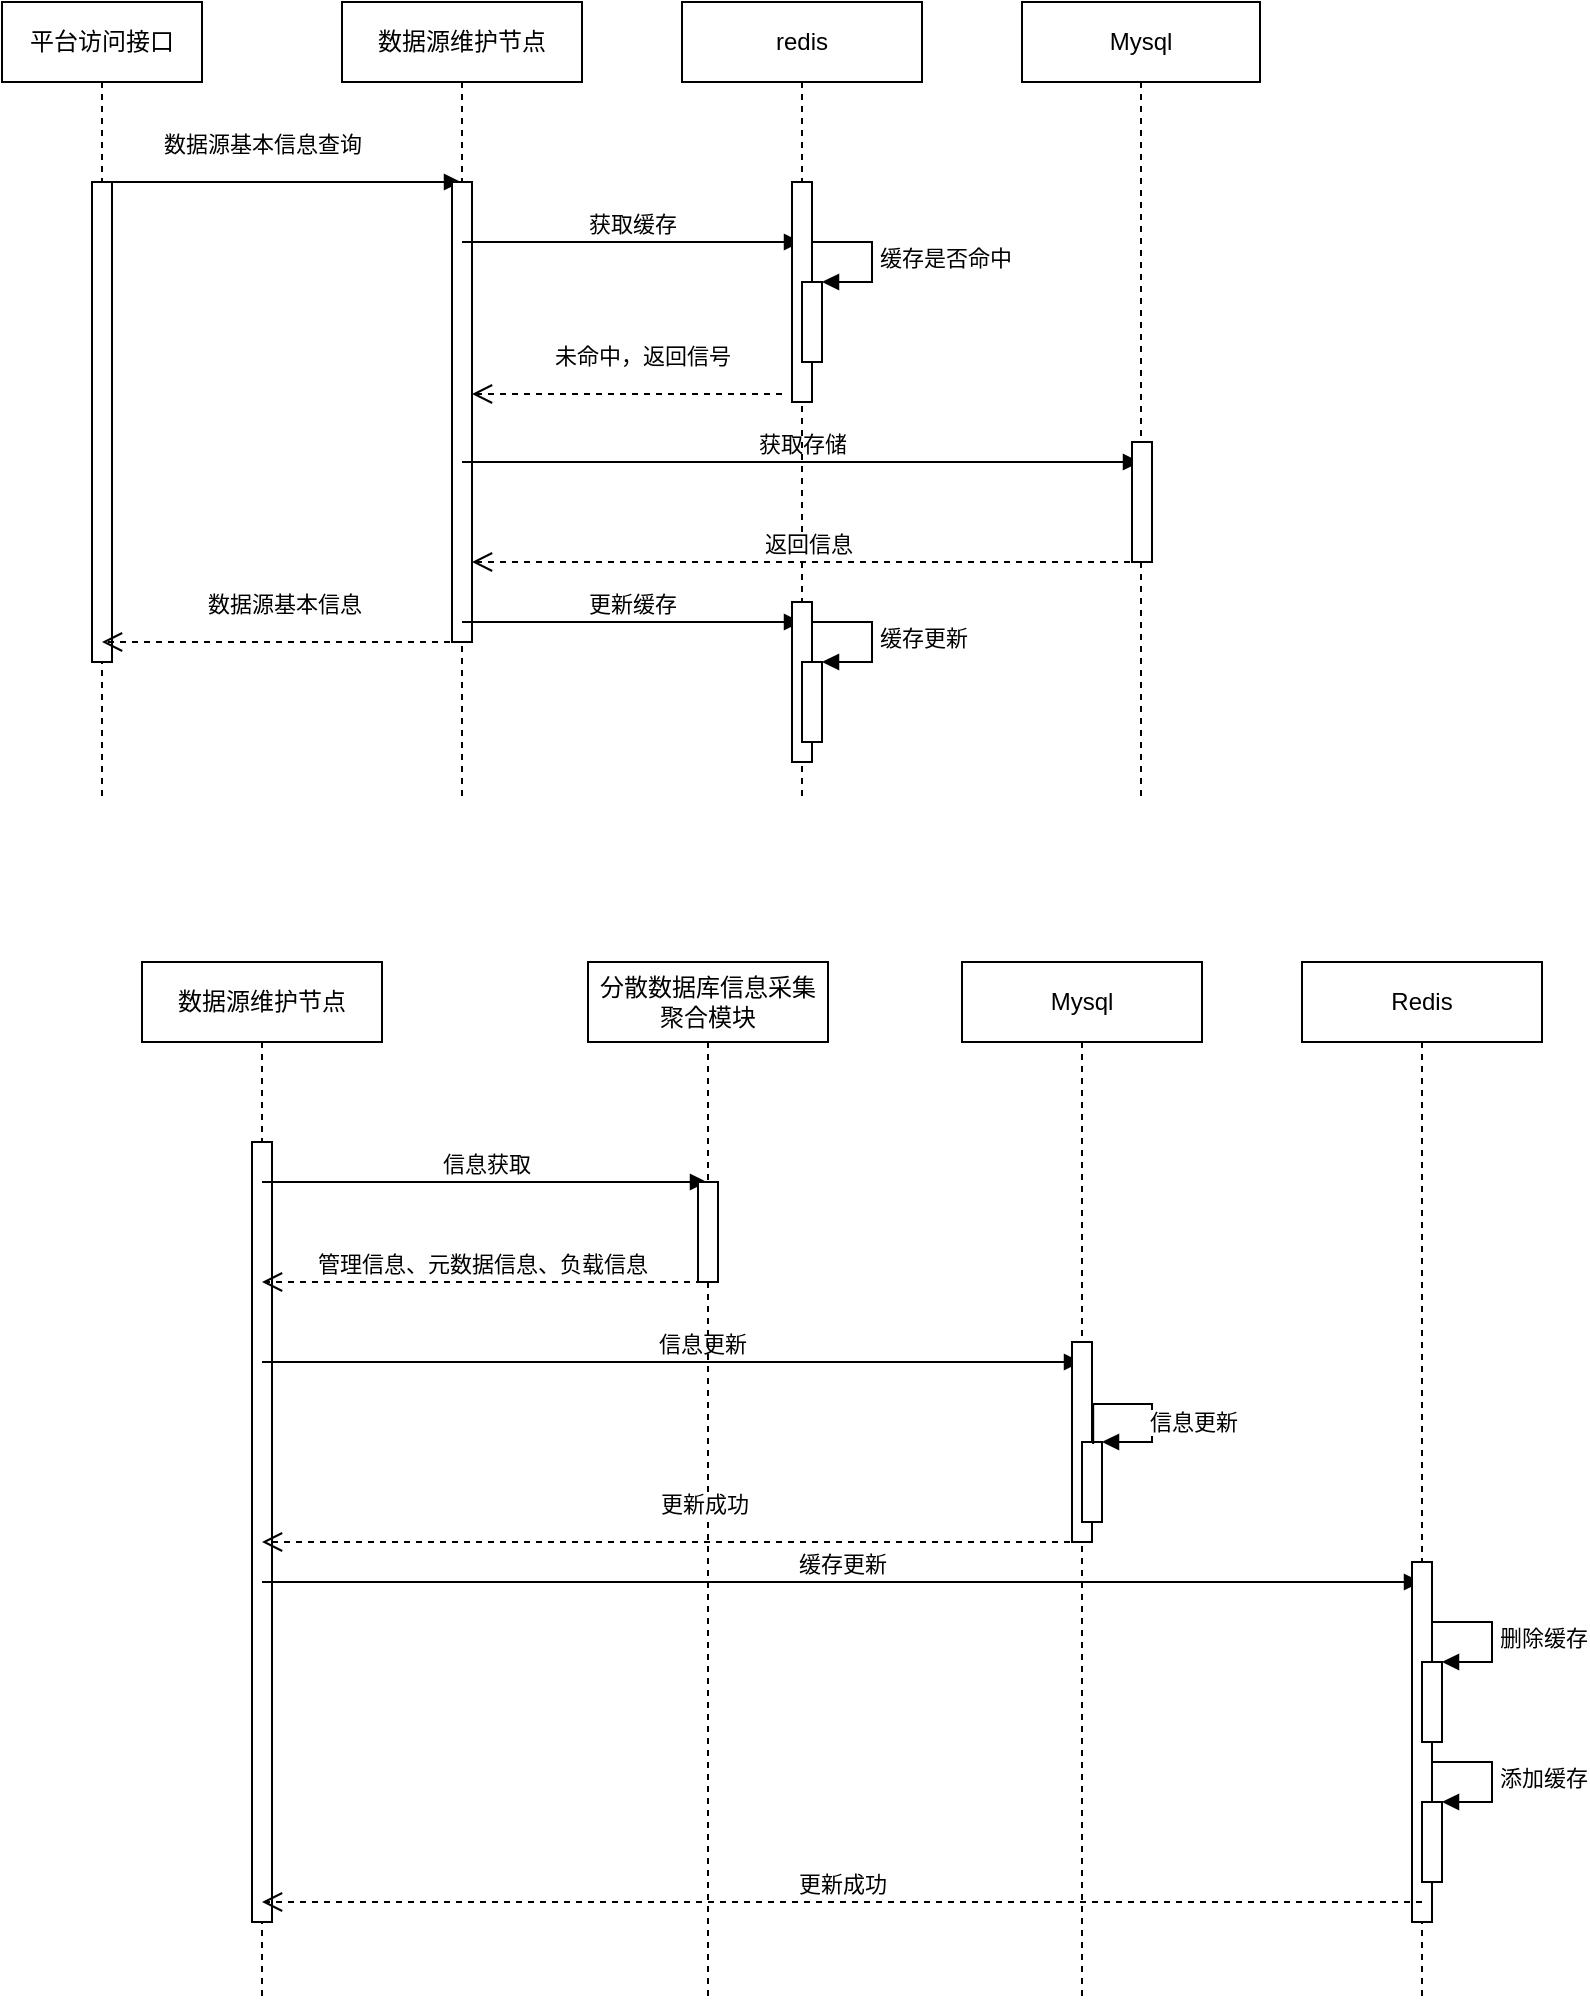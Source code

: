 <mxfile version="20.0.1" type="github">
  <diagram id="77X3sbEaQUG4GDiAxrND" name="第 1 页">
    <mxGraphModel dx="1038" dy="491" grid="1" gridSize="10" guides="1" tooltips="1" connect="1" arrows="1" fold="1" page="1" pageScale="1" pageWidth="827" pageHeight="1169" math="0" shadow="0">
      <root>
        <mxCell id="0" />
        <mxCell id="1" parent="0" />
        <mxCell id="Jy56EpTqwdUdhTVjnXrr-3" value="平台访问接口" style="shape=umlLifeline;perimeter=lifelinePerimeter;whiteSpace=wrap;html=1;container=1;collapsible=0;recursiveResize=0;outlineConnect=0;" parent="1" vertex="1">
          <mxGeometry x="150" y="80" width="100" height="400" as="geometry" />
        </mxCell>
        <mxCell id="Jy56EpTqwdUdhTVjnXrr-5" value="" style="html=1;points=[];perimeter=orthogonalPerimeter;" parent="Jy56EpTqwdUdhTVjnXrr-3" vertex="1">
          <mxGeometry x="45" y="90" width="10" height="240" as="geometry" />
        </mxCell>
        <mxCell id="Jy56EpTqwdUdhTVjnXrr-9" value="数据源基本信息查询" style="html=1;verticalAlign=bottom;endArrow=block;rounded=0;" parent="Jy56EpTqwdUdhTVjnXrr-3" target="Jy56EpTqwdUdhTVjnXrr-4" edge="1">
          <mxGeometry x="-0.109" y="10" width="80" relative="1" as="geometry">
            <mxPoint x="50" y="90" as="sourcePoint" />
            <mxPoint x="130" y="90" as="targetPoint" />
            <mxPoint as="offset" />
          </mxGeometry>
        </mxCell>
        <mxCell id="Jy56EpTqwdUdhTVjnXrr-4" value="数据源维护节点" style="shape=umlLifeline;perimeter=lifelinePerimeter;whiteSpace=wrap;html=1;container=1;collapsible=0;recursiveResize=0;outlineConnect=0;" parent="1" vertex="1">
          <mxGeometry x="320" y="80" width="120" height="400" as="geometry" />
        </mxCell>
        <mxCell id="Jy56EpTqwdUdhTVjnXrr-8" value="" style="html=1;points=[];perimeter=orthogonalPerimeter;" parent="Jy56EpTqwdUdhTVjnXrr-4" vertex="1">
          <mxGeometry x="55" y="90" width="10" height="230" as="geometry" />
        </mxCell>
        <mxCell id="9GAfawNivgOEyTLn1GdU-5" value="获取缓存" style="html=1;verticalAlign=bottom;endArrow=block;rounded=0;" parent="Jy56EpTqwdUdhTVjnXrr-4" target="9GAfawNivgOEyTLn1GdU-1" edge="1">
          <mxGeometry width="80" relative="1" as="geometry">
            <mxPoint x="60" y="120" as="sourcePoint" />
            <mxPoint x="140" y="120" as="targetPoint" />
          </mxGeometry>
        </mxCell>
        <mxCell id="9GAfawNivgOEyTLn1GdU-12" value="获取存储" style="html=1;verticalAlign=bottom;endArrow=block;rounded=0;" parent="Jy56EpTqwdUdhTVjnXrr-4" target="9GAfawNivgOEyTLn1GdU-3" edge="1">
          <mxGeometry width="80" relative="1" as="geometry">
            <mxPoint x="60" y="230" as="sourcePoint" />
            <mxPoint x="140" y="230" as="targetPoint" />
          </mxGeometry>
        </mxCell>
        <mxCell id="9GAfawNivgOEyTLn1GdU-15" value="更新缓存" style="html=1;verticalAlign=bottom;endArrow=block;rounded=0;" parent="Jy56EpTqwdUdhTVjnXrr-4" target="9GAfawNivgOEyTLn1GdU-1" edge="1">
          <mxGeometry width="80" relative="1" as="geometry">
            <mxPoint x="60" y="310" as="sourcePoint" />
            <mxPoint x="140" y="310" as="targetPoint" />
          </mxGeometry>
        </mxCell>
        <mxCell id="Jy56EpTqwdUdhTVjnXrr-20" value="数据源基本信息" style="html=1;verticalAlign=bottom;endArrow=open;dashed=1;endSize=8;rounded=0;" parent="1" edge="1">
          <mxGeometry x="-0.006" y="-10" relative="1" as="geometry">
            <mxPoint x="380" y="400" as="sourcePoint" />
            <mxPoint x="200" y="400" as="targetPoint" />
            <Array as="points">
              <mxPoint x="310.5" y="400" />
            </Array>
            <mxPoint as="offset" />
          </mxGeometry>
        </mxCell>
        <mxCell id="Jy56EpTqwdUdhTVjnXrr-24" value="数据源维护节点" style="shape=umlLifeline;perimeter=lifelinePerimeter;whiteSpace=wrap;html=1;container=1;collapsible=0;recursiveResize=0;outlineConnect=0;" parent="1" vertex="1">
          <mxGeometry x="220" y="560" width="120" height="520" as="geometry" />
        </mxCell>
        <mxCell id="Jy56EpTqwdUdhTVjnXrr-25" value="" style="html=1;points=[];perimeter=orthogonalPerimeter;" parent="Jy56EpTqwdUdhTVjnXrr-24" vertex="1">
          <mxGeometry x="55" y="90" width="10" height="390" as="geometry" />
        </mxCell>
        <mxCell id="Jy56EpTqwdUdhTVjnXrr-26" value="信息获取" style="html=1;verticalAlign=bottom;endArrow=block;rounded=0;" parent="Jy56EpTqwdUdhTVjnXrr-24" target="Jy56EpTqwdUdhTVjnXrr-30" edge="1">
          <mxGeometry width="80" relative="1" as="geometry">
            <mxPoint x="60" y="110" as="sourcePoint" />
            <mxPoint x="140" y="110" as="targetPoint" />
          </mxGeometry>
        </mxCell>
        <mxCell id="9GAfawNivgOEyTLn1GdU-36" value="信息更新" style="html=1;verticalAlign=bottom;endArrow=block;rounded=0;" parent="Jy56EpTqwdUdhTVjnXrr-24" target="9GAfawNivgOEyTLn1GdU-27" edge="1">
          <mxGeometry x="0.074" width="80" relative="1" as="geometry">
            <mxPoint x="60" y="200" as="sourcePoint" />
            <mxPoint x="140" y="200" as="targetPoint" />
            <mxPoint as="offset" />
          </mxGeometry>
        </mxCell>
        <mxCell id="9GAfawNivgOEyTLn1GdU-37" value="缓存更新" style="html=1;verticalAlign=bottom;endArrow=block;rounded=0;" parent="Jy56EpTqwdUdhTVjnXrr-24" target="9GAfawNivgOEyTLn1GdU-31" edge="1">
          <mxGeometry width="80" relative="1" as="geometry">
            <mxPoint x="60" y="310" as="sourcePoint" />
            <mxPoint x="140" y="310" as="targetPoint" />
          </mxGeometry>
        </mxCell>
        <mxCell id="Jy56EpTqwdUdhTVjnXrr-30" value="分散数据库信息采集聚合模块" style="shape=umlLifeline;perimeter=lifelinePerimeter;whiteSpace=wrap;html=1;container=1;collapsible=0;recursiveResize=0;outlineConnect=0;" parent="1" vertex="1">
          <mxGeometry x="443" y="560" width="120" height="520" as="geometry" />
        </mxCell>
        <mxCell id="Jy56EpTqwdUdhTVjnXrr-31" value="" style="html=1;points=[];perimeter=orthogonalPerimeter;" parent="Jy56EpTqwdUdhTVjnXrr-30" vertex="1">
          <mxGeometry x="55" y="110" width="10" height="50" as="geometry" />
        </mxCell>
        <mxCell id="Jy56EpTqwdUdhTVjnXrr-32" value="管理信息、元数据信息、负载信息" style="html=1;verticalAlign=bottom;endArrow=open;dashed=1;endSize=8;rounded=0;" parent="1" target="Jy56EpTqwdUdhTVjnXrr-24" edge="1">
          <mxGeometry relative="1" as="geometry">
            <mxPoint x="500" y="720" as="sourcePoint" />
            <mxPoint x="470" y="720" as="targetPoint" />
          </mxGeometry>
        </mxCell>
        <mxCell id="9GAfawNivgOEyTLn1GdU-1" value="redis" style="shape=umlLifeline;perimeter=lifelinePerimeter;whiteSpace=wrap;html=1;container=1;collapsible=0;recursiveResize=0;outlineConnect=0;" parent="1" vertex="1">
          <mxGeometry x="490" y="80" width="120" height="400" as="geometry" />
        </mxCell>
        <mxCell id="9GAfawNivgOEyTLn1GdU-2" value="" style="html=1;points=[];perimeter=orthogonalPerimeter;" parent="9GAfawNivgOEyTLn1GdU-1" vertex="1">
          <mxGeometry x="55" y="90" width="10" height="110" as="geometry" />
        </mxCell>
        <mxCell id="9GAfawNivgOEyTLn1GdU-6" value="" style="html=1;points=[];perimeter=orthogonalPerimeter;" parent="9GAfawNivgOEyTLn1GdU-1" vertex="1">
          <mxGeometry x="60" y="140" width="10" height="40" as="geometry" />
        </mxCell>
        <mxCell id="9GAfawNivgOEyTLn1GdU-7" value="缓存是否命中" style="edgeStyle=orthogonalEdgeStyle;html=1;align=left;spacingLeft=2;endArrow=block;rounded=0;entryX=1;entryY=0;" parent="9GAfawNivgOEyTLn1GdU-1" target="9GAfawNivgOEyTLn1GdU-6" edge="1">
          <mxGeometry relative="1" as="geometry">
            <mxPoint x="65" y="120" as="sourcePoint" />
            <Array as="points">
              <mxPoint x="95" y="120" />
            </Array>
          </mxGeometry>
        </mxCell>
        <mxCell id="9GAfawNivgOEyTLn1GdU-3" value="Mysql" style="shape=umlLifeline;perimeter=lifelinePerimeter;whiteSpace=wrap;html=1;container=1;collapsible=0;recursiveResize=0;outlineConnect=0;" parent="1" vertex="1">
          <mxGeometry x="660" y="80" width="119" height="400" as="geometry" />
        </mxCell>
        <mxCell id="9GAfawNivgOEyTLn1GdU-10" value="&lt;br&gt;未命中，返回信号" style="html=1;verticalAlign=bottom;endArrow=open;dashed=1;endSize=8;rounded=0;" parent="1" edge="1">
          <mxGeometry x="-0.097" y="-10" relative="1" as="geometry">
            <mxPoint x="540" y="276" as="sourcePoint" />
            <mxPoint x="385" y="276" as="targetPoint" />
            <mxPoint as="offset" />
          </mxGeometry>
        </mxCell>
        <mxCell id="9GAfawNivgOEyTLn1GdU-4" value="" style="html=1;points=[];perimeter=orthogonalPerimeter;" parent="1" vertex="1">
          <mxGeometry x="715" y="300" width="10" height="60" as="geometry" />
        </mxCell>
        <mxCell id="9GAfawNivgOEyTLn1GdU-13" value="返回信息" style="html=1;verticalAlign=bottom;endArrow=open;dashed=1;endSize=8;rounded=0;" parent="1" target="Jy56EpTqwdUdhTVjnXrr-8" edge="1">
          <mxGeometry relative="1" as="geometry">
            <mxPoint x="720" y="360" as="sourcePoint" />
            <mxPoint x="640" y="360" as="targetPoint" />
          </mxGeometry>
        </mxCell>
        <mxCell id="9GAfawNivgOEyTLn1GdU-14" value="" style="html=1;points=[];perimeter=orthogonalPerimeter;" parent="1" vertex="1">
          <mxGeometry x="545" y="380" width="10" height="80" as="geometry" />
        </mxCell>
        <mxCell id="9GAfawNivgOEyTLn1GdU-16" value="" style="html=1;points=[];perimeter=orthogonalPerimeter;" parent="1" vertex="1">
          <mxGeometry x="550" y="410" width="10" height="40" as="geometry" />
        </mxCell>
        <mxCell id="9GAfawNivgOEyTLn1GdU-17" value="缓存更新" style="edgeStyle=orthogonalEdgeStyle;html=1;align=left;spacingLeft=2;endArrow=block;rounded=0;entryX=1;entryY=0;" parent="1" target="9GAfawNivgOEyTLn1GdU-16" edge="1">
          <mxGeometry relative="1" as="geometry">
            <mxPoint x="555" y="390" as="sourcePoint" />
            <Array as="points">
              <mxPoint x="585" y="390" />
            </Array>
          </mxGeometry>
        </mxCell>
        <mxCell id="9GAfawNivgOEyTLn1GdU-27" value="Mysql" style="shape=umlLifeline;perimeter=lifelinePerimeter;whiteSpace=wrap;html=1;container=1;collapsible=0;recursiveResize=0;outlineConnect=0;" parent="1" vertex="1">
          <mxGeometry x="630" y="560" width="120" height="520" as="geometry" />
        </mxCell>
        <mxCell id="9GAfawNivgOEyTLn1GdU-28" value="" style="html=1;points=[];perimeter=orthogonalPerimeter;" parent="9GAfawNivgOEyTLn1GdU-27" vertex="1">
          <mxGeometry x="55" y="190" width="10" height="100" as="geometry" />
        </mxCell>
        <mxCell id="9GAfawNivgOEyTLn1GdU-29" value="" style="html=1;points=[];perimeter=orthogonalPerimeter;" parent="9GAfawNivgOEyTLn1GdU-27" vertex="1">
          <mxGeometry x="60" y="240" width="10" height="40" as="geometry" />
        </mxCell>
        <mxCell id="9GAfawNivgOEyTLn1GdU-30" value="信息更新" style="edgeStyle=orthogonalEdgeStyle;html=1;align=left;spacingLeft=2;endArrow=block;rounded=0;entryX=1;entryY=0;exitX=1.06;exitY=0.51;exitDx=0;exitDy=0;exitPerimeter=0;" parent="9GAfawNivgOEyTLn1GdU-27" source="9GAfawNivgOEyTLn1GdU-28" target="9GAfawNivgOEyTLn1GdU-29" edge="1">
          <mxGeometry x="0.251" y="-5" relative="1" as="geometry">
            <mxPoint x="65" y="120" as="sourcePoint" />
            <Array as="points">
              <mxPoint x="95" y="221" />
              <mxPoint x="95" y="240" />
            </Array>
            <mxPoint as="offset" />
          </mxGeometry>
        </mxCell>
        <mxCell id="9GAfawNivgOEyTLn1GdU-31" value="Redis" style="shape=umlLifeline;perimeter=lifelinePerimeter;whiteSpace=wrap;html=1;container=1;collapsible=0;recursiveResize=0;outlineConnect=0;" parent="1" vertex="1">
          <mxGeometry x="800" y="560" width="120" height="520" as="geometry" />
        </mxCell>
        <mxCell id="9GAfawNivgOEyTLn1GdU-32" value="" style="html=1;points=[];perimeter=orthogonalPerimeter;" parent="9GAfawNivgOEyTLn1GdU-31" vertex="1">
          <mxGeometry x="55" y="300" width="10" height="180" as="geometry" />
        </mxCell>
        <mxCell id="9GAfawNivgOEyTLn1GdU-38" value="" style="html=1;points=[];perimeter=orthogonalPerimeter;" parent="9GAfawNivgOEyTLn1GdU-31" vertex="1">
          <mxGeometry x="60" y="350" width="10" height="40" as="geometry" />
        </mxCell>
        <mxCell id="9GAfawNivgOEyTLn1GdU-39" value="删除缓存" style="edgeStyle=orthogonalEdgeStyle;html=1;align=left;spacingLeft=2;endArrow=block;rounded=0;entryX=1;entryY=0;" parent="9GAfawNivgOEyTLn1GdU-31" target="9GAfawNivgOEyTLn1GdU-38" edge="1">
          <mxGeometry relative="1" as="geometry">
            <mxPoint x="65" y="330" as="sourcePoint" />
            <Array as="points">
              <mxPoint x="95" y="330" />
            </Array>
          </mxGeometry>
        </mxCell>
        <mxCell id="9GAfawNivgOEyTLn1GdU-40" value="" style="html=1;points=[];perimeter=orthogonalPerimeter;" parent="9GAfawNivgOEyTLn1GdU-31" vertex="1">
          <mxGeometry x="60" y="420" width="10" height="40" as="geometry" />
        </mxCell>
        <mxCell id="9GAfawNivgOEyTLn1GdU-41" value="添加缓存" style="edgeStyle=orthogonalEdgeStyle;html=1;align=left;spacingLeft=2;endArrow=block;rounded=0;entryX=1;entryY=0;" parent="9GAfawNivgOEyTLn1GdU-31" target="9GAfawNivgOEyTLn1GdU-40" edge="1">
          <mxGeometry relative="1" as="geometry">
            <mxPoint x="65" y="400" as="sourcePoint" />
            <Array as="points">
              <mxPoint x="95" y="400" />
            </Array>
          </mxGeometry>
        </mxCell>
        <mxCell id="9GAfawNivgOEyTLn1GdU-42" value="更新成功" style="html=1;verticalAlign=bottom;endArrow=open;dashed=1;endSize=8;rounded=0;" parent="1" target="Jy56EpTqwdUdhTVjnXrr-24" edge="1">
          <mxGeometry x="-0.074" y="-10" relative="1" as="geometry">
            <mxPoint x="690" y="850" as="sourcePoint" />
            <mxPoint x="610" y="850" as="targetPoint" />
            <mxPoint x="1" as="offset" />
          </mxGeometry>
        </mxCell>
        <mxCell id="9GAfawNivgOEyTLn1GdU-43" value="更新成功" style="html=1;verticalAlign=bottom;endArrow=open;dashed=1;endSize=8;rounded=0;" parent="1" target="Jy56EpTqwdUdhTVjnXrr-24" edge="1">
          <mxGeometry relative="1" as="geometry">
            <mxPoint x="860" y="1030" as="sourcePoint" />
            <mxPoint x="780" y="1030" as="targetPoint" />
          </mxGeometry>
        </mxCell>
      </root>
    </mxGraphModel>
  </diagram>
</mxfile>
